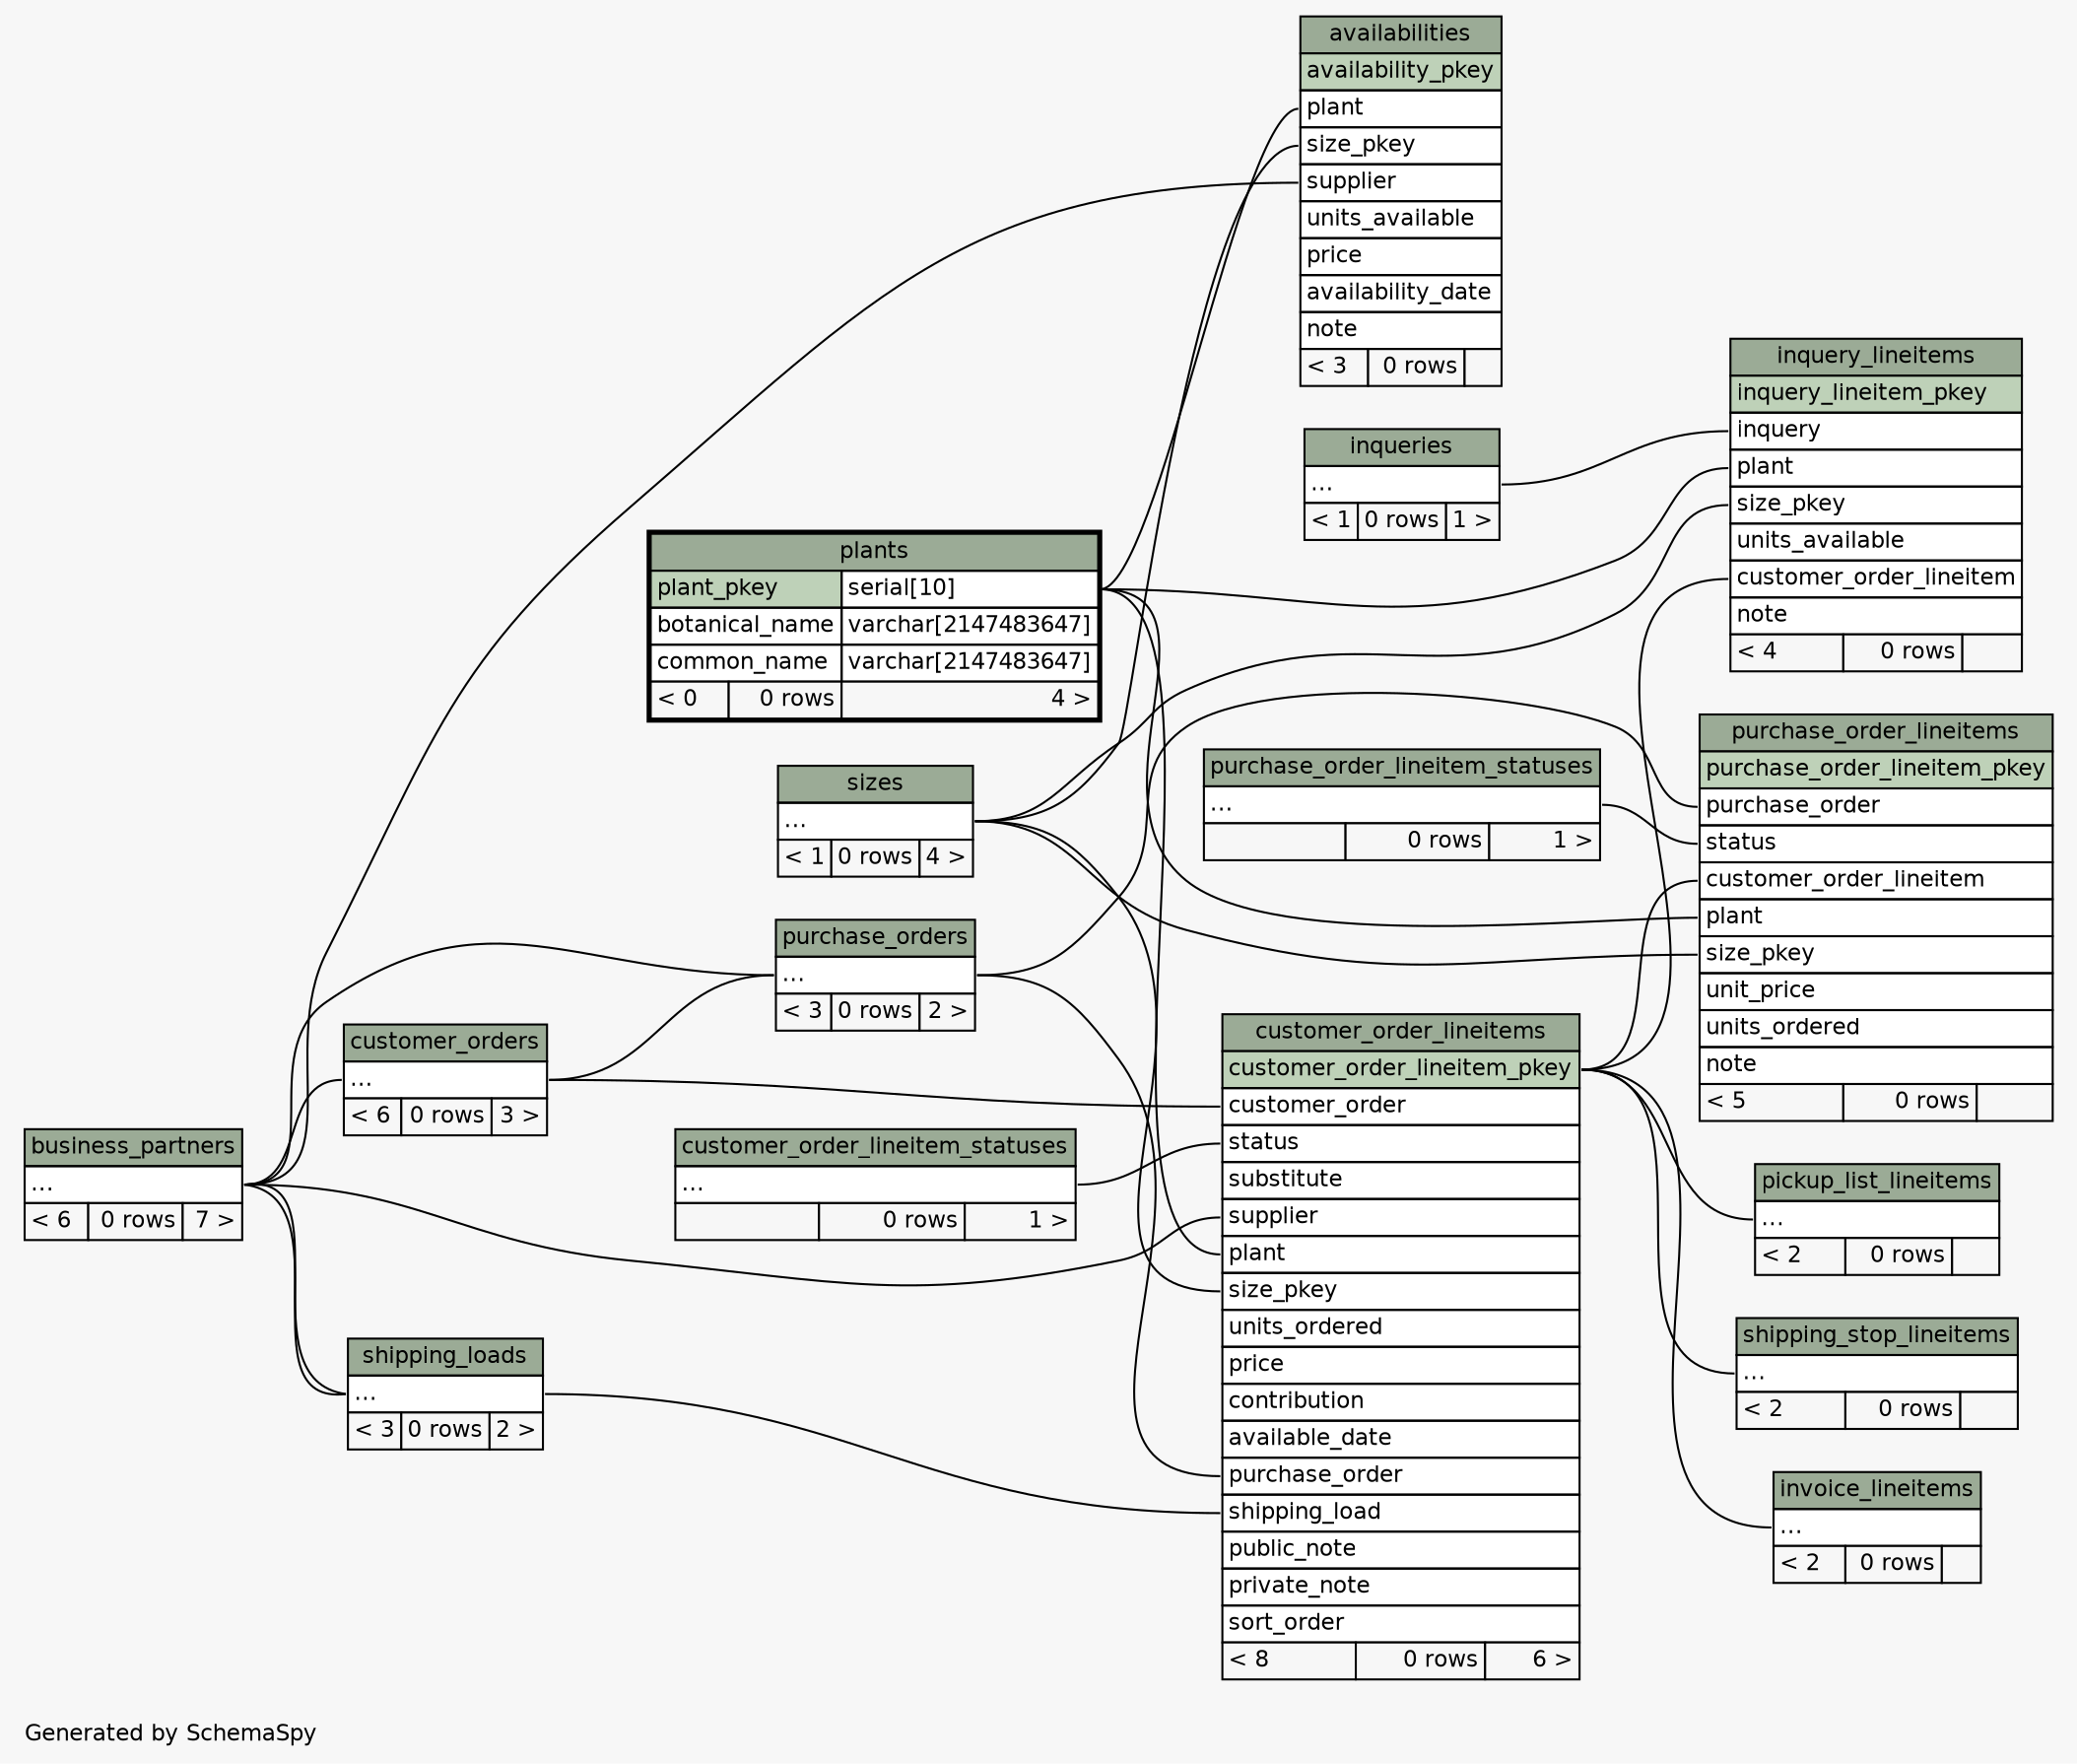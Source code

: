 // dot 2.20.2 on Linux 2.6.28-13-generic
// SchemaSpy rev 514
digraph "twoDegreesRelationshipsDiagram" {
  graph [
    rankdir="RL"
    bgcolor="#f7f7f7"
    label="\nGenerated by SchemaSpy"
    labeljust="l"
    nodesep="0.18"
    ranksep="0.46"
    fontname="Helvetica"
    fontsize="11"
  ];
  node [
    fontname="Helvetica"
    fontsize="11"
    shape="plaintext"
  ];
  edge [
    arrowsize="0.8"
  ];
  "availabilities":"plant":w -> "plants":"plant_pkey.type":e [arrowhead=none arrowtail=crowodot];
  "availabilities":"size_pkey":w -> "sizes":"elipses":e [arrowhead=none arrowtail=crowodot];
  "availabilities":"supplier":w -> "business_partners":"elipses":e [arrowhead=none arrowtail=crowodot];
  "customer_order_lineitems":"customer_order":w -> "customer_orders":"elipses":e [arrowhead=none arrowtail=crowodot];
  "customer_order_lineitems":"plant":w -> "plants":"plant_pkey.type":e [arrowhead=none arrowtail=crowodot];
  "customer_order_lineitems":"purchase_order":w -> "purchase_orders":"elipses":e [arrowhead=none arrowtail=crowodot];
  "customer_order_lineitems":"shipping_load":w -> "shipping_loads":"elipses":e [arrowhead=none arrowtail=crowodot];
  "customer_order_lineitems":"size_pkey":w -> "sizes":"elipses":e [arrowhead=none arrowtail=crowodot];
  "customer_order_lineitems":"status":w -> "customer_order_lineitem_statuses":"elipses":e [arrowhead=none arrowtail=crowodot];
  "customer_order_lineitems":"supplier":w -> "business_partners":"elipses":e [arrowhead=none arrowtail=crowodot];
  "customer_orders":"elipses":w -> "business_partners":"elipses":e [arrowhead=none arrowtail=crowodot];
  "inquery_lineitems":"customer_order_lineitem":w -> "customer_order_lineitems":"customer_order_lineitem_pkey":e [arrowhead=none arrowtail=crowodot];
  "inquery_lineitems":"inquery":w -> "inqueries":"elipses":e [arrowhead=none arrowtail=crowodot];
  "inquery_lineitems":"plant":w -> "plants":"plant_pkey.type":e [arrowhead=none arrowtail=crowodot];
  "inquery_lineitems":"size_pkey":w -> "sizes":"elipses":e [arrowhead=none arrowtail=crowodot];
  "invoice_lineitems":"elipses":w -> "customer_order_lineitems":"customer_order_lineitem_pkey":e [arrowhead=none arrowtail=crowodot];
  "pickup_list_lineitems":"elipses":w -> "customer_order_lineitems":"customer_order_lineitem_pkey":e [arrowhead=none arrowtail=crowodot];
  "purchase_order_lineitems":"customer_order_lineitem":w -> "customer_order_lineitems":"customer_order_lineitem_pkey":e [arrowhead=none arrowtail=crowodot];
  "purchase_order_lineitems":"plant":w -> "plants":"plant_pkey.type":e [arrowhead=none arrowtail=crowodot];
  "purchase_order_lineitems":"purchase_order":w -> "purchase_orders":"elipses":e [arrowhead=none arrowtail=crowodot];
  "purchase_order_lineitems":"size_pkey":w -> "sizes":"elipses":e [arrowhead=none arrowtail=crowodot];
  "purchase_order_lineitems":"status":w -> "purchase_order_lineitem_statuses":"elipses":e [arrowhead=none arrowtail=crowodot];
  "purchase_orders":"elipses":w -> "customer_orders":"elipses":e [arrowhead=none arrowtail=crowodot];
  "purchase_orders":"elipses":w -> "business_partners":"elipses":e [arrowhead=none arrowtail=crowodot];
  "shipping_loads":"elipses":w -> "business_partners":"elipses":e [arrowhead=none arrowtail=crowodot];
  "shipping_loads":"elipses":w -> "business_partners":"elipses":e [arrowhead=none arrowtail=crowodot];
  "shipping_stop_lineitems":"elipses":w -> "customer_order_lineitems":"customer_order_lineitem_pkey":e [arrowhead=none arrowtail=crowodot];
  "availabilities" [
    label=<
    <TABLE BORDER="0" CELLBORDER="1" CELLSPACING="0" BGCOLOR="#ffffff">
      <TR><TD COLSPAN="3" BGCOLOR="#9bab96" ALIGN="CENTER">availabilities</TD></TR>
      <TR><TD PORT="availability_pkey" COLSPAN="3" BGCOLOR="#bed1b8" ALIGN="LEFT">availability_pkey</TD></TR>
      <TR><TD PORT="plant" COLSPAN="3" ALIGN="LEFT">plant</TD></TR>
      <TR><TD PORT="size_pkey" COLSPAN="3" ALIGN="LEFT">size_pkey</TD></TR>
      <TR><TD PORT="supplier" COLSPAN="3" ALIGN="LEFT">supplier</TD></TR>
      <TR><TD PORT="units_available" COLSPAN="3" ALIGN="LEFT">units_available</TD></TR>
      <TR><TD PORT="price" COLSPAN="3" ALIGN="LEFT">price</TD></TR>
      <TR><TD PORT="availability_date" COLSPAN="3" ALIGN="LEFT">availability_date</TD></TR>
      <TR><TD PORT="note" COLSPAN="3" ALIGN="LEFT">note</TD></TR>
      <TR><TD ALIGN="LEFT" BGCOLOR="#f7f7f7">&lt; 3</TD><TD ALIGN="RIGHT" BGCOLOR="#f7f7f7">0 rows</TD><TD ALIGN="RIGHT" BGCOLOR="#f7f7f7">  </TD></TR>
    </TABLE>>
    URL="availabilities.html"
    tooltip="availabilities"
  ];
  "business_partners" [
    label=<
    <TABLE BORDER="0" CELLBORDER="1" CELLSPACING="0" BGCOLOR="#ffffff">
      <TR><TD COLSPAN="3" BGCOLOR="#9bab96" ALIGN="CENTER">business_partners</TD></TR>
      <TR><TD PORT="elipses" COLSPAN="3" ALIGN="LEFT">...</TD></TR>
      <TR><TD ALIGN="LEFT" BGCOLOR="#f7f7f7">&lt; 6</TD><TD ALIGN="RIGHT" BGCOLOR="#f7f7f7">0 rows</TD><TD ALIGN="RIGHT" BGCOLOR="#f7f7f7">7 &gt;</TD></TR>
    </TABLE>>
    URL="business_partners.html"
    tooltip="business_partners"
  ];
  "customer_order_lineitem_statuses" [
    label=<
    <TABLE BORDER="0" CELLBORDER="1" CELLSPACING="0" BGCOLOR="#ffffff">
      <TR><TD COLSPAN="3" BGCOLOR="#9bab96" ALIGN="CENTER">customer_order_lineitem_statuses</TD></TR>
      <TR><TD PORT="elipses" COLSPAN="3" ALIGN="LEFT">...</TD></TR>
      <TR><TD ALIGN="LEFT" BGCOLOR="#f7f7f7">  </TD><TD ALIGN="RIGHT" BGCOLOR="#f7f7f7">0 rows</TD><TD ALIGN="RIGHT" BGCOLOR="#f7f7f7">1 &gt;</TD></TR>
    </TABLE>>
    URL="customer_order_lineitem_statuses.html"
    tooltip="customer_order_lineitem_statuses"
  ];
  "customer_order_lineitems" [
    label=<
    <TABLE BORDER="0" CELLBORDER="1" CELLSPACING="0" BGCOLOR="#ffffff">
      <TR><TD COLSPAN="3" BGCOLOR="#9bab96" ALIGN="CENTER">customer_order_lineitems</TD></TR>
      <TR><TD PORT="customer_order_lineitem_pkey" COLSPAN="3" BGCOLOR="#bed1b8" ALIGN="LEFT">customer_order_lineitem_pkey</TD></TR>
      <TR><TD PORT="customer_order" COLSPAN="3" ALIGN="LEFT">customer_order</TD></TR>
      <TR><TD PORT="status" COLSPAN="3" ALIGN="LEFT">status</TD></TR>
      <TR><TD PORT="substitute" COLSPAN="3" ALIGN="LEFT">substitute</TD></TR>
      <TR><TD PORT="supplier" COLSPAN="3" ALIGN="LEFT">supplier</TD></TR>
      <TR><TD PORT="plant" COLSPAN="3" ALIGN="LEFT">plant</TD></TR>
      <TR><TD PORT="size_pkey" COLSPAN="3" ALIGN="LEFT">size_pkey</TD></TR>
      <TR><TD PORT="units_ordered" COLSPAN="3" ALIGN="LEFT">units_ordered</TD></TR>
      <TR><TD PORT="price" COLSPAN="3" ALIGN="LEFT">price</TD></TR>
      <TR><TD PORT="contribution" COLSPAN="3" ALIGN="LEFT">contribution</TD></TR>
      <TR><TD PORT="available_date" COLSPAN="3" ALIGN="LEFT">available_date</TD></TR>
      <TR><TD PORT="purchase_order" COLSPAN="3" ALIGN="LEFT">purchase_order</TD></TR>
      <TR><TD PORT="shipping_load" COLSPAN="3" ALIGN="LEFT">shipping_load</TD></TR>
      <TR><TD PORT="public_note" COLSPAN="3" ALIGN="LEFT">public_note</TD></TR>
      <TR><TD PORT="private_note" COLSPAN="3" ALIGN="LEFT">private_note</TD></TR>
      <TR><TD PORT="sort_order" COLSPAN="3" ALIGN="LEFT">sort_order</TD></TR>
      <TR><TD ALIGN="LEFT" BGCOLOR="#f7f7f7">&lt; 8</TD><TD ALIGN="RIGHT" BGCOLOR="#f7f7f7">0 rows</TD><TD ALIGN="RIGHT" BGCOLOR="#f7f7f7">6 &gt;</TD></TR>
    </TABLE>>
    URL="customer_order_lineitems.html"
    tooltip="customer_order_lineitems"
  ];
  "customer_orders" [
    label=<
    <TABLE BORDER="0" CELLBORDER="1" CELLSPACING="0" BGCOLOR="#ffffff">
      <TR><TD COLSPAN="3" BGCOLOR="#9bab96" ALIGN="CENTER">customer_orders</TD></TR>
      <TR><TD PORT="elipses" COLSPAN="3" ALIGN="LEFT">...</TD></TR>
      <TR><TD ALIGN="LEFT" BGCOLOR="#f7f7f7">&lt; 6</TD><TD ALIGN="RIGHT" BGCOLOR="#f7f7f7">0 rows</TD><TD ALIGN="RIGHT" BGCOLOR="#f7f7f7">3 &gt;</TD></TR>
    </TABLE>>
    URL="customer_orders.html"
    tooltip="customer_orders"
  ];
  "inqueries" [
    label=<
    <TABLE BORDER="0" CELLBORDER="1" CELLSPACING="0" BGCOLOR="#ffffff">
      <TR><TD COLSPAN="3" BGCOLOR="#9bab96" ALIGN="CENTER">inqueries</TD></TR>
      <TR><TD PORT="elipses" COLSPAN="3" ALIGN="LEFT">...</TD></TR>
      <TR><TD ALIGN="LEFT" BGCOLOR="#f7f7f7">&lt; 1</TD><TD ALIGN="RIGHT" BGCOLOR="#f7f7f7">0 rows</TD><TD ALIGN="RIGHT" BGCOLOR="#f7f7f7">1 &gt;</TD></TR>
    </TABLE>>
    URL="inqueries.html"
    tooltip="inqueries"
  ];
  "inquery_lineitems" [
    label=<
    <TABLE BORDER="0" CELLBORDER="1" CELLSPACING="0" BGCOLOR="#ffffff">
      <TR><TD COLSPAN="3" BGCOLOR="#9bab96" ALIGN="CENTER">inquery_lineitems</TD></TR>
      <TR><TD PORT="inquery_lineitem_pkey" COLSPAN="3" BGCOLOR="#bed1b8" ALIGN="LEFT">inquery_lineitem_pkey</TD></TR>
      <TR><TD PORT="inquery" COLSPAN="3" ALIGN="LEFT">inquery</TD></TR>
      <TR><TD PORT="plant" COLSPAN="3" ALIGN="LEFT">plant</TD></TR>
      <TR><TD PORT="size_pkey" COLSPAN="3" ALIGN="LEFT">size_pkey</TD></TR>
      <TR><TD PORT="units_available" COLSPAN="3" ALIGN="LEFT">units_available</TD></TR>
      <TR><TD PORT="customer_order_lineitem" COLSPAN="3" ALIGN="LEFT">customer_order_lineitem</TD></TR>
      <TR><TD PORT="note" COLSPAN="3" ALIGN="LEFT">note</TD></TR>
      <TR><TD ALIGN="LEFT" BGCOLOR="#f7f7f7">&lt; 4</TD><TD ALIGN="RIGHT" BGCOLOR="#f7f7f7">0 rows</TD><TD ALIGN="RIGHT" BGCOLOR="#f7f7f7">  </TD></TR>
    </TABLE>>
    URL="inquery_lineitems.html"
    tooltip="inquery_lineitems"
  ];
  "invoice_lineitems" [
    label=<
    <TABLE BORDER="0" CELLBORDER="1" CELLSPACING="0" BGCOLOR="#ffffff">
      <TR><TD COLSPAN="3" BGCOLOR="#9bab96" ALIGN="CENTER">invoice_lineitems</TD></TR>
      <TR><TD PORT="elipses" COLSPAN="3" ALIGN="LEFT">...</TD></TR>
      <TR><TD ALIGN="LEFT" BGCOLOR="#f7f7f7">&lt; 2</TD><TD ALIGN="RIGHT" BGCOLOR="#f7f7f7">0 rows</TD><TD ALIGN="RIGHT" BGCOLOR="#f7f7f7">  </TD></TR>
    </TABLE>>
    URL="invoice_lineitems.html"
    tooltip="invoice_lineitems"
  ];
  "pickup_list_lineitems" [
    label=<
    <TABLE BORDER="0" CELLBORDER="1" CELLSPACING="0" BGCOLOR="#ffffff">
      <TR><TD COLSPAN="3" BGCOLOR="#9bab96" ALIGN="CENTER">pickup_list_lineitems</TD></TR>
      <TR><TD PORT="elipses" COLSPAN="3" ALIGN="LEFT">...</TD></TR>
      <TR><TD ALIGN="LEFT" BGCOLOR="#f7f7f7">&lt; 2</TD><TD ALIGN="RIGHT" BGCOLOR="#f7f7f7">0 rows</TD><TD ALIGN="RIGHT" BGCOLOR="#f7f7f7">  </TD></TR>
    </TABLE>>
    URL="pickup_list_lineitems.html"
    tooltip="pickup_list_lineitems"
  ];
  "plants" [
    label=<
    <TABLE BORDER="2" CELLBORDER="1" CELLSPACING="0" BGCOLOR="#ffffff">
      <TR><TD COLSPAN="3" BGCOLOR="#9bab96" ALIGN="CENTER">plants</TD></TR>
      <TR><TD PORT="plant_pkey" COLSPAN="2" BGCOLOR="#bed1b8" ALIGN="LEFT">plant_pkey</TD><TD PORT="plant_pkey.type" ALIGN="LEFT">serial[10]</TD></TR>
      <TR><TD PORT="botanical_name" COLSPAN="2" ALIGN="LEFT">botanical_name</TD><TD PORT="botanical_name.type" ALIGN="LEFT">varchar[2147483647]</TD></TR>
      <TR><TD PORT="common_name" COLSPAN="2" ALIGN="LEFT">common_name</TD><TD PORT="common_name.type" ALIGN="LEFT">varchar[2147483647]</TD></TR>
      <TR><TD ALIGN="LEFT" BGCOLOR="#f7f7f7">&lt; 0</TD><TD ALIGN="RIGHT" BGCOLOR="#f7f7f7">0 rows</TD><TD ALIGN="RIGHT" BGCOLOR="#f7f7f7">4 &gt;</TD></TR>
    </TABLE>>
    URL="plants.html"
    tooltip="plants"
  ];
  "purchase_order_lineitem_statuses" [
    label=<
    <TABLE BORDER="0" CELLBORDER="1" CELLSPACING="0" BGCOLOR="#ffffff">
      <TR><TD COLSPAN="3" BGCOLOR="#9bab96" ALIGN="CENTER">purchase_order_lineitem_statuses</TD></TR>
      <TR><TD PORT="elipses" COLSPAN="3" ALIGN="LEFT">...</TD></TR>
      <TR><TD ALIGN="LEFT" BGCOLOR="#f7f7f7">  </TD><TD ALIGN="RIGHT" BGCOLOR="#f7f7f7">0 rows</TD><TD ALIGN="RIGHT" BGCOLOR="#f7f7f7">1 &gt;</TD></TR>
    </TABLE>>
    URL="purchase_order_lineitem_statuses.html"
    tooltip="purchase_order_lineitem_statuses"
  ];
  "purchase_order_lineitems" [
    label=<
    <TABLE BORDER="0" CELLBORDER="1" CELLSPACING="0" BGCOLOR="#ffffff">
      <TR><TD COLSPAN="3" BGCOLOR="#9bab96" ALIGN="CENTER">purchase_order_lineitems</TD></TR>
      <TR><TD PORT="purchase_order_lineitem_pkey" COLSPAN="3" BGCOLOR="#bed1b8" ALIGN="LEFT">purchase_order_lineitem_pkey</TD></TR>
      <TR><TD PORT="purchase_order" COLSPAN="3" ALIGN="LEFT">purchase_order</TD></TR>
      <TR><TD PORT="status" COLSPAN="3" ALIGN="LEFT">status</TD></TR>
      <TR><TD PORT="customer_order_lineitem" COLSPAN="3" ALIGN="LEFT">customer_order_lineitem</TD></TR>
      <TR><TD PORT="plant" COLSPAN="3" ALIGN="LEFT">plant</TD></TR>
      <TR><TD PORT="size_pkey" COLSPAN="3" ALIGN="LEFT">size_pkey</TD></TR>
      <TR><TD PORT="unit_price" COLSPAN="3" ALIGN="LEFT">unit_price</TD></TR>
      <TR><TD PORT="units_ordered" COLSPAN="3" ALIGN="LEFT">units_ordered</TD></TR>
      <TR><TD PORT="note" COLSPAN="3" ALIGN="LEFT">note</TD></TR>
      <TR><TD ALIGN="LEFT" BGCOLOR="#f7f7f7">&lt; 5</TD><TD ALIGN="RIGHT" BGCOLOR="#f7f7f7">0 rows</TD><TD ALIGN="RIGHT" BGCOLOR="#f7f7f7">  </TD></TR>
    </TABLE>>
    URL="purchase_order_lineitems.html"
    tooltip="purchase_order_lineitems"
  ];
  "purchase_orders" [
    label=<
    <TABLE BORDER="0" CELLBORDER="1" CELLSPACING="0" BGCOLOR="#ffffff">
      <TR><TD COLSPAN="3" BGCOLOR="#9bab96" ALIGN="CENTER">purchase_orders</TD></TR>
      <TR><TD PORT="elipses" COLSPAN="3" ALIGN="LEFT">...</TD></TR>
      <TR><TD ALIGN="LEFT" BGCOLOR="#f7f7f7">&lt; 3</TD><TD ALIGN="RIGHT" BGCOLOR="#f7f7f7">0 rows</TD><TD ALIGN="RIGHT" BGCOLOR="#f7f7f7">2 &gt;</TD></TR>
    </TABLE>>
    URL="purchase_orders.html"
    tooltip="purchase_orders"
  ];
  "shipping_loads" [
    label=<
    <TABLE BORDER="0" CELLBORDER="1" CELLSPACING="0" BGCOLOR="#ffffff">
      <TR><TD COLSPAN="3" BGCOLOR="#9bab96" ALIGN="CENTER">shipping_loads</TD></TR>
      <TR><TD PORT="elipses" COLSPAN="3" ALIGN="LEFT">...</TD></TR>
      <TR><TD ALIGN="LEFT" BGCOLOR="#f7f7f7">&lt; 3</TD><TD ALIGN="RIGHT" BGCOLOR="#f7f7f7">0 rows</TD><TD ALIGN="RIGHT" BGCOLOR="#f7f7f7">2 &gt;</TD></TR>
    </TABLE>>
    URL="shipping_loads.html"
    tooltip="shipping_loads"
  ];
  "shipping_stop_lineitems" [
    label=<
    <TABLE BORDER="0" CELLBORDER="1" CELLSPACING="0" BGCOLOR="#ffffff">
      <TR><TD COLSPAN="3" BGCOLOR="#9bab96" ALIGN="CENTER">shipping_stop_lineitems</TD></TR>
      <TR><TD PORT="elipses" COLSPAN="3" ALIGN="LEFT">...</TD></TR>
      <TR><TD ALIGN="LEFT" BGCOLOR="#f7f7f7">&lt; 2</TD><TD ALIGN="RIGHT" BGCOLOR="#f7f7f7">0 rows</TD><TD ALIGN="RIGHT" BGCOLOR="#f7f7f7">  </TD></TR>
    </TABLE>>
    URL="shipping_stop_lineitems.html"
    tooltip="shipping_stop_lineitems"
  ];
  "sizes" [
    label=<
    <TABLE BORDER="0" CELLBORDER="1" CELLSPACING="0" BGCOLOR="#ffffff">
      <TR><TD COLSPAN="3" BGCOLOR="#9bab96" ALIGN="CENTER">sizes</TD></TR>
      <TR><TD PORT="elipses" COLSPAN="3" ALIGN="LEFT">...</TD></TR>
      <TR><TD ALIGN="LEFT" BGCOLOR="#f7f7f7">&lt; 1</TD><TD ALIGN="RIGHT" BGCOLOR="#f7f7f7">0 rows</TD><TD ALIGN="RIGHT" BGCOLOR="#f7f7f7">4 &gt;</TD></TR>
    </TABLE>>
    URL="sizes.html"
    tooltip="sizes"
  ];
}
